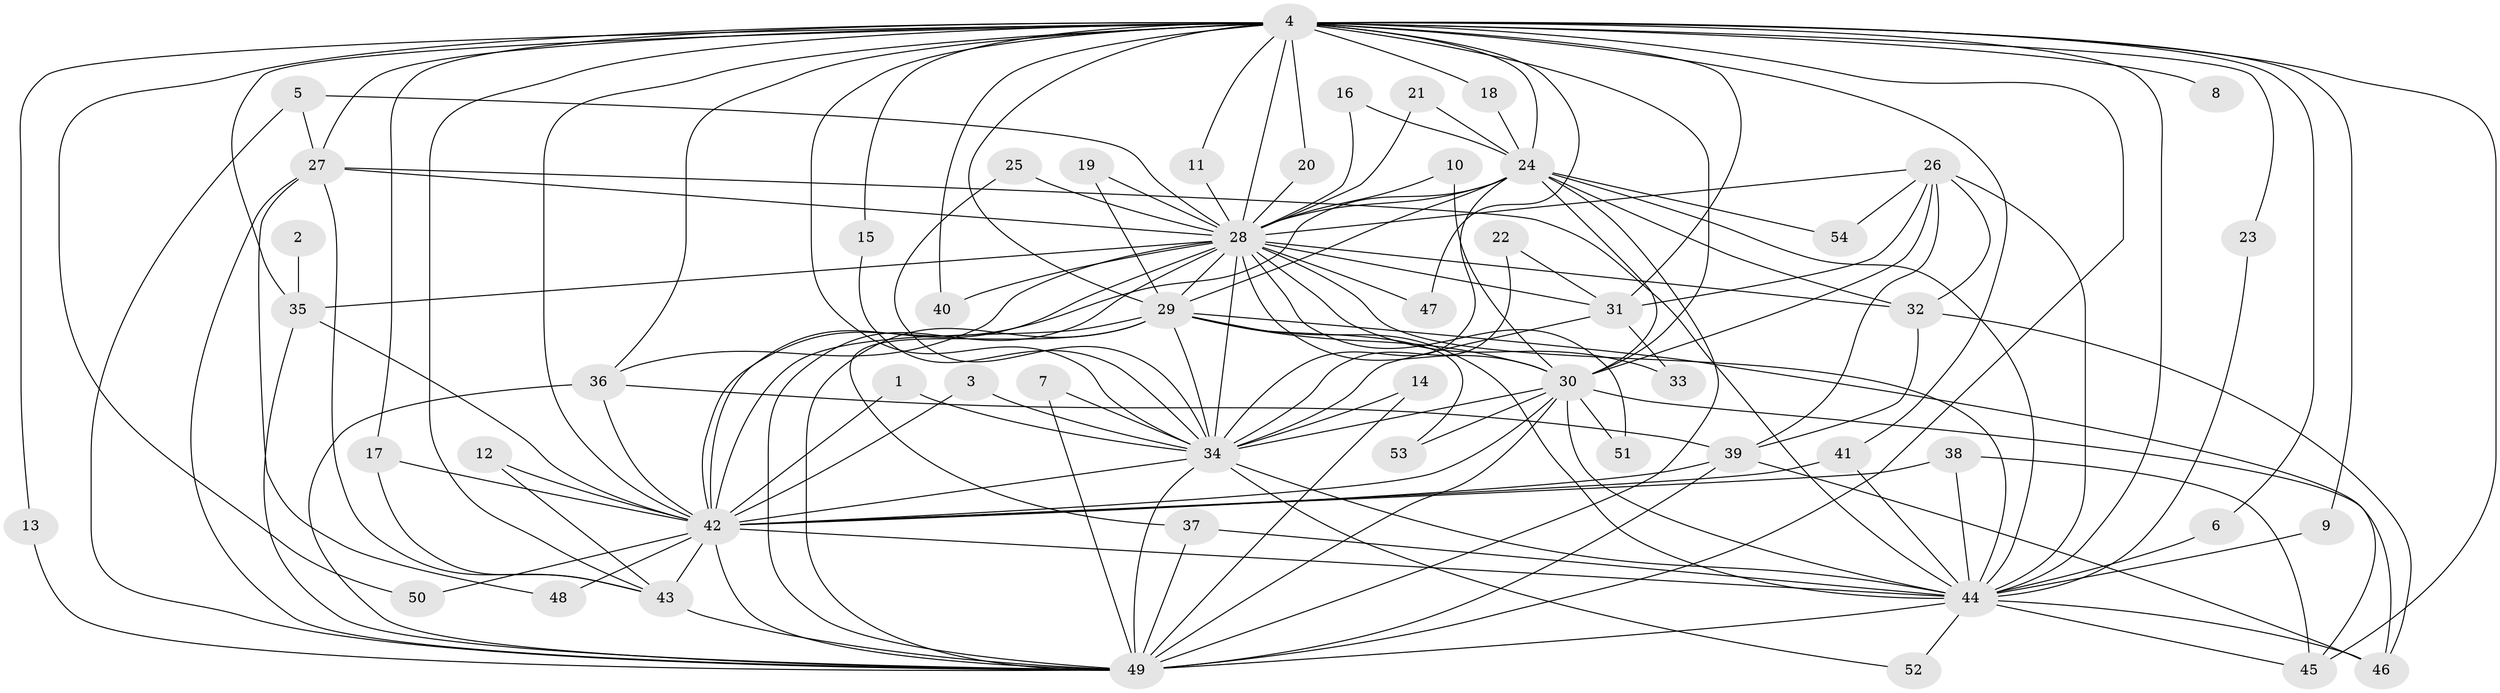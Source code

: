 // original degree distribution, {21: 0.018518518518518517, 19: 0.009259259259259259, 22: 0.018518518518518517, 23: 0.009259259259259259, 34: 0.009259259259259259, 27: 0.009259259259259259, 16: 0.009259259259259259, 12: 0.009259259259259259, 2: 0.5648148148148148, 6: 0.018518518518518517, 4: 0.027777777777777776, 3: 0.21296296296296297, 5: 0.06481481481481481, 8: 0.009259259259259259, 7: 0.009259259259259259}
// Generated by graph-tools (version 1.1) at 2025/25/03/09/25 03:25:49]
// undirected, 54 vertices, 147 edges
graph export_dot {
graph [start="1"]
  node [color=gray90,style=filled];
  1;
  2;
  3;
  4;
  5;
  6;
  7;
  8;
  9;
  10;
  11;
  12;
  13;
  14;
  15;
  16;
  17;
  18;
  19;
  20;
  21;
  22;
  23;
  24;
  25;
  26;
  27;
  28;
  29;
  30;
  31;
  32;
  33;
  34;
  35;
  36;
  37;
  38;
  39;
  40;
  41;
  42;
  43;
  44;
  45;
  46;
  47;
  48;
  49;
  50;
  51;
  52;
  53;
  54;
  1 -- 34 [weight=1.0];
  1 -- 42 [weight=1.0];
  2 -- 35 [weight=1.0];
  3 -- 34 [weight=1.0];
  3 -- 42 [weight=1.0];
  4 -- 6 [weight=1.0];
  4 -- 8 [weight=2.0];
  4 -- 9 [weight=1.0];
  4 -- 11 [weight=1.0];
  4 -- 13 [weight=1.0];
  4 -- 15 [weight=1.0];
  4 -- 17 [weight=1.0];
  4 -- 18 [weight=1.0];
  4 -- 20 [weight=1.0];
  4 -- 23 [weight=1.0];
  4 -- 24 [weight=2.0];
  4 -- 27 [weight=1.0];
  4 -- 28 [weight=4.0];
  4 -- 29 [weight=2.0];
  4 -- 30 [weight=2.0];
  4 -- 31 [weight=1.0];
  4 -- 34 [weight=2.0];
  4 -- 35 [weight=1.0];
  4 -- 36 [weight=1.0];
  4 -- 40 [weight=1.0];
  4 -- 41 [weight=1.0];
  4 -- 42 [weight=2.0];
  4 -- 43 [weight=1.0];
  4 -- 44 [weight=3.0];
  4 -- 45 [weight=1.0];
  4 -- 47 [weight=1.0];
  4 -- 49 [weight=3.0];
  4 -- 50 [weight=1.0];
  5 -- 27 [weight=1.0];
  5 -- 28 [weight=1.0];
  5 -- 49 [weight=1.0];
  6 -- 44 [weight=1.0];
  7 -- 34 [weight=1.0];
  7 -- 49 [weight=1.0];
  9 -- 44 [weight=1.0];
  10 -- 28 [weight=1.0];
  10 -- 30 [weight=1.0];
  11 -- 28 [weight=1.0];
  12 -- 42 [weight=1.0];
  12 -- 43 [weight=1.0];
  13 -- 49 [weight=1.0];
  14 -- 34 [weight=1.0];
  14 -- 49 [weight=1.0];
  15 -- 34 [weight=1.0];
  16 -- 24 [weight=1.0];
  16 -- 28 [weight=1.0];
  17 -- 42 [weight=1.0];
  17 -- 43 [weight=1.0];
  18 -- 24 [weight=1.0];
  19 -- 28 [weight=1.0];
  19 -- 29 [weight=1.0];
  20 -- 28 [weight=1.0];
  21 -- 24 [weight=1.0];
  21 -- 28 [weight=1.0];
  22 -- 31 [weight=1.0];
  22 -- 34 [weight=1.0];
  23 -- 44 [weight=1.0];
  24 -- 28 [weight=2.0];
  24 -- 29 [weight=1.0];
  24 -- 30 [weight=1.0];
  24 -- 32 [weight=1.0];
  24 -- 34 [weight=2.0];
  24 -- 42 [weight=1.0];
  24 -- 44 [weight=2.0];
  24 -- 49 [weight=1.0];
  24 -- 54 [weight=1.0];
  25 -- 28 [weight=1.0];
  25 -- 34 [weight=1.0];
  26 -- 28 [weight=1.0];
  26 -- 30 [weight=2.0];
  26 -- 31 [weight=1.0];
  26 -- 32 [weight=1.0];
  26 -- 39 [weight=1.0];
  26 -- 44 [weight=1.0];
  26 -- 54 [weight=1.0];
  27 -- 28 [weight=1.0];
  27 -- 43 [weight=1.0];
  27 -- 44 [weight=1.0];
  27 -- 48 [weight=1.0];
  27 -- 49 [weight=2.0];
  28 -- 29 [weight=1.0];
  28 -- 30 [weight=3.0];
  28 -- 31 [weight=1.0];
  28 -- 32 [weight=1.0];
  28 -- 33 [weight=1.0];
  28 -- 34 [weight=3.0];
  28 -- 35 [weight=2.0];
  28 -- 36 [weight=1.0];
  28 -- 40 [weight=1.0];
  28 -- 42 [weight=1.0];
  28 -- 44 [weight=1.0];
  28 -- 47 [weight=1.0];
  28 -- 49 [weight=1.0];
  28 -- 51 [weight=1.0];
  29 -- 30 [weight=1.0];
  29 -- 34 [weight=3.0];
  29 -- 37 [weight=1.0];
  29 -- 42 [weight=3.0];
  29 -- 44 [weight=1.0];
  29 -- 45 [weight=2.0];
  29 -- 49 [weight=1.0];
  29 -- 53 [weight=1.0];
  30 -- 34 [weight=1.0];
  30 -- 42 [weight=2.0];
  30 -- 44 [weight=3.0];
  30 -- 46 [weight=1.0];
  30 -- 49 [weight=1.0];
  30 -- 51 [weight=1.0];
  30 -- 53 [weight=1.0];
  31 -- 33 [weight=1.0];
  31 -- 34 [weight=1.0];
  32 -- 39 [weight=1.0];
  32 -- 46 [weight=1.0];
  34 -- 42 [weight=2.0];
  34 -- 44 [weight=1.0];
  34 -- 49 [weight=1.0];
  34 -- 52 [weight=1.0];
  35 -- 42 [weight=1.0];
  35 -- 49 [weight=1.0];
  36 -- 39 [weight=1.0];
  36 -- 42 [weight=1.0];
  36 -- 49 [weight=1.0];
  37 -- 44 [weight=1.0];
  37 -- 49 [weight=1.0];
  38 -- 42 [weight=1.0];
  38 -- 44 [weight=1.0];
  38 -- 45 [weight=1.0];
  39 -- 42 [weight=1.0];
  39 -- 46 [weight=1.0];
  39 -- 49 [weight=2.0];
  41 -- 42 [weight=1.0];
  41 -- 44 [weight=1.0];
  42 -- 43 [weight=2.0];
  42 -- 44 [weight=1.0];
  42 -- 48 [weight=1.0];
  42 -- 49 [weight=1.0];
  42 -- 50 [weight=1.0];
  43 -- 49 [weight=2.0];
  44 -- 45 [weight=1.0];
  44 -- 46 [weight=2.0];
  44 -- 49 [weight=3.0];
  44 -- 52 [weight=1.0];
}

